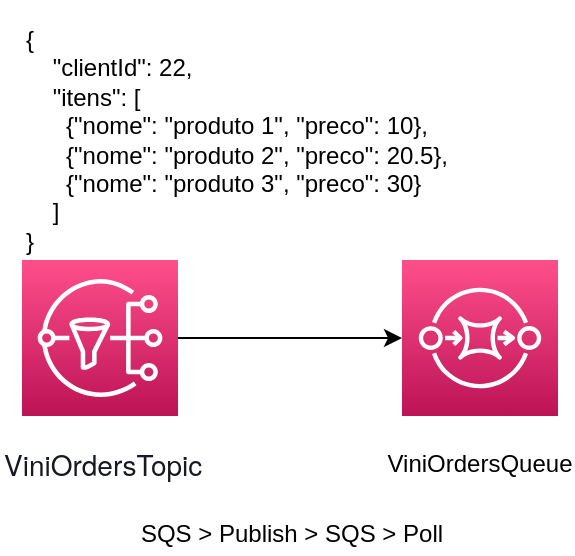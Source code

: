 <mxfile version="20.8.16" type="github">
  <diagram name="Page-1" id="qHlMxIvlBso3mCZM48DY">
    <mxGraphModel dx="1035" dy="569" grid="1" gridSize="10" guides="1" tooltips="1" connect="1" arrows="1" fold="1" page="1" pageScale="1" pageWidth="850" pageHeight="1100" math="0" shadow="0">
      <root>
        <mxCell id="0" />
        <mxCell id="1" parent="0" />
        <mxCell id="-aJFXdotQas0bAndVbci-4" style="edgeStyle=orthogonalEdgeStyle;rounded=0;orthogonalLoop=1;jettySize=auto;html=1;" edge="1" parent="1" source="-aJFXdotQas0bAndVbci-1" target="-aJFXdotQas0bAndVbci-3">
          <mxGeometry relative="1" as="geometry" />
        </mxCell>
        <mxCell id="-aJFXdotQas0bAndVbci-1" value="" style="sketch=0;points=[[0,0,0],[0.25,0,0],[0.5,0,0],[0.75,0,0],[1,0,0],[0,1,0],[0.25,1,0],[0.5,1,0],[0.75,1,0],[1,1,0],[0,0.25,0],[0,0.5,0],[0,0.75,0],[1,0.25,0],[1,0.5,0],[1,0.75,0]];outlineConnect=0;fontColor=#232F3E;gradientColor=#FF4F8B;gradientDirection=north;fillColor=#BC1356;strokeColor=#ffffff;dashed=0;verticalLabelPosition=bottom;verticalAlign=top;align=center;html=1;fontSize=12;fontStyle=0;aspect=fixed;shape=mxgraph.aws4.resourceIcon;resIcon=mxgraph.aws4.sns;" vertex="1" parent="1">
          <mxGeometry x="110" y="150" width="78" height="78" as="geometry" />
        </mxCell>
        <mxCell id="-aJFXdotQas0bAndVbci-2" value="&lt;span style=&quot;color: rgb(22, 25, 31); font-family: &amp;quot;Amazon Ember&amp;quot;, &amp;quot;Helvetica Neue&amp;quot;, Roboto, Arial, sans-serif; font-size: 14px; font-style: normal; font-variant-ligatures: normal; font-variant-caps: normal; font-weight: 400; letter-spacing: normal; orphans: 2; text-align: left; text-indent: 0px; text-transform: none; widows: 2; word-spacing: 0px; -webkit-text-stroke-width: 0px; background-color: rgb(255, 255, 255); text-decoration-thickness: initial; text-decoration-style: initial; text-decoration-color: initial; float: none; display: inline !important;&quot;&gt;ViniOrdersTopic&lt;/span&gt;" style="text;whiteSpace=wrap;html=1;" vertex="1" parent="1">
          <mxGeometry x="99" y="237" width="100" height="40" as="geometry" />
        </mxCell>
        <mxCell id="-aJFXdotQas0bAndVbci-3" value="" style="sketch=0;points=[[0,0,0],[0.25,0,0],[0.5,0,0],[0.75,0,0],[1,0,0],[0,1,0],[0.25,1,0],[0.5,1,0],[0.75,1,0],[1,1,0],[0,0.25,0],[0,0.5,0],[0,0.75,0],[1,0.25,0],[1,0.5,0],[1,0.75,0]];outlineConnect=0;fontColor=#232F3E;gradientColor=#FF4F8B;gradientDirection=north;fillColor=#BC1356;strokeColor=#ffffff;dashed=0;verticalLabelPosition=bottom;verticalAlign=top;align=center;html=1;fontSize=12;fontStyle=0;aspect=fixed;shape=mxgraph.aws4.resourceIcon;resIcon=mxgraph.aws4.sqs;" vertex="1" parent="1">
          <mxGeometry x="300" y="150" width="78" height="78" as="geometry" />
        </mxCell>
        <mxCell id="-aJFXdotQas0bAndVbci-6" value="ViniOrdersQueue" style="text;html=1;strokeColor=none;fillColor=none;align=center;verticalAlign=middle;whiteSpace=wrap;rounded=0;" vertex="1" parent="1">
          <mxGeometry x="309" y="237" width="60" height="30" as="geometry" />
        </mxCell>
        <mxCell id="-aJFXdotQas0bAndVbci-7" value="&lt;div&gt;{&lt;/div&gt;&lt;div&gt;&amp;nbsp; &amp;nbsp; &quot;clientId&quot;: 22,&lt;/div&gt;&lt;div&gt;&amp;nbsp; &amp;nbsp; &quot;itens&quot;: [&lt;/div&gt;&lt;div&gt;&amp;nbsp; &amp;nbsp; &amp;nbsp; {&quot;nome&quot;: &quot;produto 1&quot;, &quot;preco&quot;: 10},&lt;/div&gt;&lt;div&gt;&amp;nbsp; &amp;nbsp; &amp;nbsp; {&quot;nome&quot;: &quot;produto 2&quot;, &quot;preco&quot;: 20.5},&lt;/div&gt;&lt;div&gt;&amp;nbsp; &amp;nbsp; &amp;nbsp; {&quot;nome&quot;: &quot;produto 3&quot;, &quot;preco&quot;: 30}&lt;/div&gt;&lt;div&gt;&amp;nbsp; &amp;nbsp; ]&lt;/div&gt;&lt;div&gt;}&lt;/div&gt;" style="text;html=1;strokeColor=none;fillColor=none;align=left;verticalAlign=middle;whiteSpace=wrap;rounded=0;" vertex="1" parent="1">
          <mxGeometry x="110" y="20" width="220" height="140" as="geometry" />
        </mxCell>
        <mxCell id="-aJFXdotQas0bAndVbci-8" value="SQS &amp;gt; Publish &amp;gt; SQS &amp;gt; Poll" style="text;html=1;strokeColor=none;fillColor=none;align=center;verticalAlign=middle;whiteSpace=wrap;rounded=0;" vertex="1" parent="1">
          <mxGeometry x="160" y="277" width="170" height="20" as="geometry" />
        </mxCell>
      </root>
    </mxGraphModel>
  </diagram>
</mxfile>
